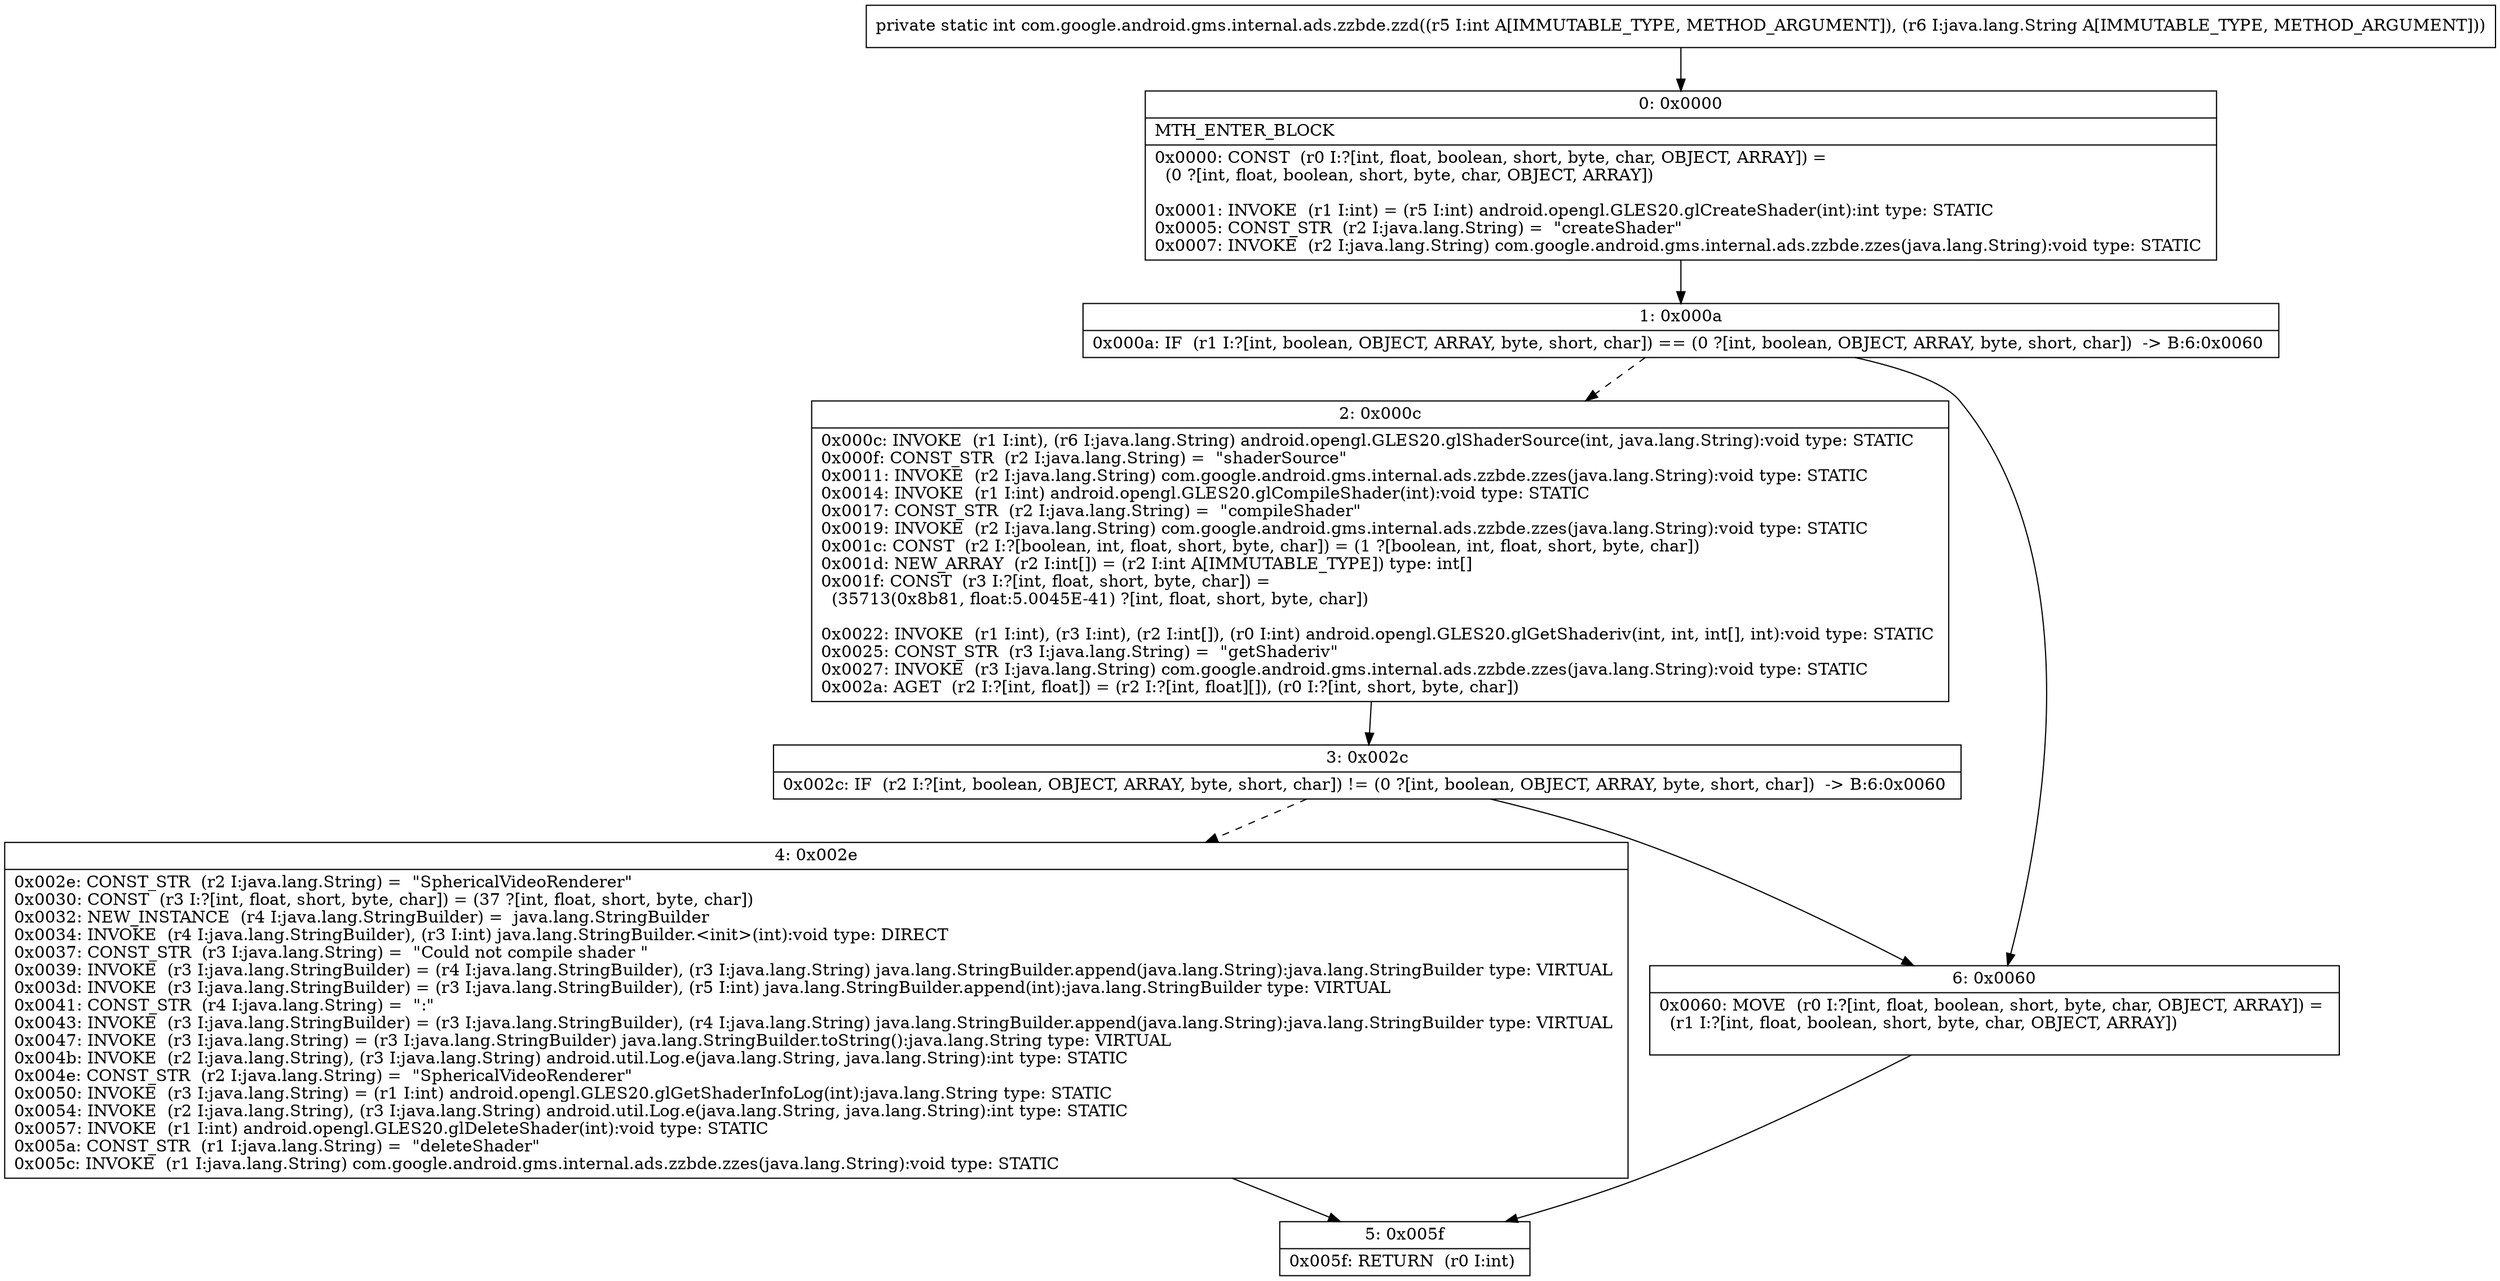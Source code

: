 digraph "CFG forcom.google.android.gms.internal.ads.zzbde.zzd(ILjava\/lang\/String;)I" {
Node_0 [shape=record,label="{0\:\ 0x0000|MTH_ENTER_BLOCK\l|0x0000: CONST  (r0 I:?[int, float, boolean, short, byte, char, OBJECT, ARRAY]) = \l  (0 ?[int, float, boolean, short, byte, char, OBJECT, ARRAY])\l \l0x0001: INVOKE  (r1 I:int) = (r5 I:int) android.opengl.GLES20.glCreateShader(int):int type: STATIC \l0x0005: CONST_STR  (r2 I:java.lang.String) =  \"createShader\" \l0x0007: INVOKE  (r2 I:java.lang.String) com.google.android.gms.internal.ads.zzbde.zzes(java.lang.String):void type: STATIC \l}"];
Node_1 [shape=record,label="{1\:\ 0x000a|0x000a: IF  (r1 I:?[int, boolean, OBJECT, ARRAY, byte, short, char]) == (0 ?[int, boolean, OBJECT, ARRAY, byte, short, char])  \-\> B:6:0x0060 \l}"];
Node_2 [shape=record,label="{2\:\ 0x000c|0x000c: INVOKE  (r1 I:int), (r6 I:java.lang.String) android.opengl.GLES20.glShaderSource(int, java.lang.String):void type: STATIC \l0x000f: CONST_STR  (r2 I:java.lang.String) =  \"shaderSource\" \l0x0011: INVOKE  (r2 I:java.lang.String) com.google.android.gms.internal.ads.zzbde.zzes(java.lang.String):void type: STATIC \l0x0014: INVOKE  (r1 I:int) android.opengl.GLES20.glCompileShader(int):void type: STATIC \l0x0017: CONST_STR  (r2 I:java.lang.String) =  \"compileShader\" \l0x0019: INVOKE  (r2 I:java.lang.String) com.google.android.gms.internal.ads.zzbde.zzes(java.lang.String):void type: STATIC \l0x001c: CONST  (r2 I:?[boolean, int, float, short, byte, char]) = (1 ?[boolean, int, float, short, byte, char]) \l0x001d: NEW_ARRAY  (r2 I:int[]) = (r2 I:int A[IMMUTABLE_TYPE]) type: int[] \l0x001f: CONST  (r3 I:?[int, float, short, byte, char]) = \l  (35713(0x8b81, float:5.0045E\-41) ?[int, float, short, byte, char])\l \l0x0022: INVOKE  (r1 I:int), (r3 I:int), (r2 I:int[]), (r0 I:int) android.opengl.GLES20.glGetShaderiv(int, int, int[], int):void type: STATIC \l0x0025: CONST_STR  (r3 I:java.lang.String) =  \"getShaderiv\" \l0x0027: INVOKE  (r3 I:java.lang.String) com.google.android.gms.internal.ads.zzbde.zzes(java.lang.String):void type: STATIC \l0x002a: AGET  (r2 I:?[int, float]) = (r2 I:?[int, float][]), (r0 I:?[int, short, byte, char]) \l}"];
Node_3 [shape=record,label="{3\:\ 0x002c|0x002c: IF  (r2 I:?[int, boolean, OBJECT, ARRAY, byte, short, char]) != (0 ?[int, boolean, OBJECT, ARRAY, byte, short, char])  \-\> B:6:0x0060 \l}"];
Node_4 [shape=record,label="{4\:\ 0x002e|0x002e: CONST_STR  (r2 I:java.lang.String) =  \"SphericalVideoRenderer\" \l0x0030: CONST  (r3 I:?[int, float, short, byte, char]) = (37 ?[int, float, short, byte, char]) \l0x0032: NEW_INSTANCE  (r4 I:java.lang.StringBuilder) =  java.lang.StringBuilder \l0x0034: INVOKE  (r4 I:java.lang.StringBuilder), (r3 I:int) java.lang.StringBuilder.\<init\>(int):void type: DIRECT \l0x0037: CONST_STR  (r3 I:java.lang.String) =  \"Could not compile shader \" \l0x0039: INVOKE  (r3 I:java.lang.StringBuilder) = (r4 I:java.lang.StringBuilder), (r3 I:java.lang.String) java.lang.StringBuilder.append(java.lang.String):java.lang.StringBuilder type: VIRTUAL \l0x003d: INVOKE  (r3 I:java.lang.StringBuilder) = (r3 I:java.lang.StringBuilder), (r5 I:int) java.lang.StringBuilder.append(int):java.lang.StringBuilder type: VIRTUAL \l0x0041: CONST_STR  (r4 I:java.lang.String) =  \":\" \l0x0043: INVOKE  (r3 I:java.lang.StringBuilder) = (r3 I:java.lang.StringBuilder), (r4 I:java.lang.String) java.lang.StringBuilder.append(java.lang.String):java.lang.StringBuilder type: VIRTUAL \l0x0047: INVOKE  (r3 I:java.lang.String) = (r3 I:java.lang.StringBuilder) java.lang.StringBuilder.toString():java.lang.String type: VIRTUAL \l0x004b: INVOKE  (r2 I:java.lang.String), (r3 I:java.lang.String) android.util.Log.e(java.lang.String, java.lang.String):int type: STATIC \l0x004e: CONST_STR  (r2 I:java.lang.String) =  \"SphericalVideoRenderer\" \l0x0050: INVOKE  (r3 I:java.lang.String) = (r1 I:int) android.opengl.GLES20.glGetShaderInfoLog(int):java.lang.String type: STATIC \l0x0054: INVOKE  (r2 I:java.lang.String), (r3 I:java.lang.String) android.util.Log.e(java.lang.String, java.lang.String):int type: STATIC \l0x0057: INVOKE  (r1 I:int) android.opengl.GLES20.glDeleteShader(int):void type: STATIC \l0x005a: CONST_STR  (r1 I:java.lang.String) =  \"deleteShader\" \l0x005c: INVOKE  (r1 I:java.lang.String) com.google.android.gms.internal.ads.zzbde.zzes(java.lang.String):void type: STATIC \l}"];
Node_5 [shape=record,label="{5\:\ 0x005f|0x005f: RETURN  (r0 I:int) \l}"];
Node_6 [shape=record,label="{6\:\ 0x0060|0x0060: MOVE  (r0 I:?[int, float, boolean, short, byte, char, OBJECT, ARRAY]) = \l  (r1 I:?[int, float, boolean, short, byte, char, OBJECT, ARRAY])\l \l}"];
MethodNode[shape=record,label="{private static int com.google.android.gms.internal.ads.zzbde.zzd((r5 I:int A[IMMUTABLE_TYPE, METHOD_ARGUMENT]), (r6 I:java.lang.String A[IMMUTABLE_TYPE, METHOD_ARGUMENT])) }"];
MethodNode -> Node_0;
Node_0 -> Node_1;
Node_1 -> Node_2[style=dashed];
Node_1 -> Node_6;
Node_2 -> Node_3;
Node_3 -> Node_4[style=dashed];
Node_3 -> Node_6;
Node_4 -> Node_5;
Node_6 -> Node_5;
}

